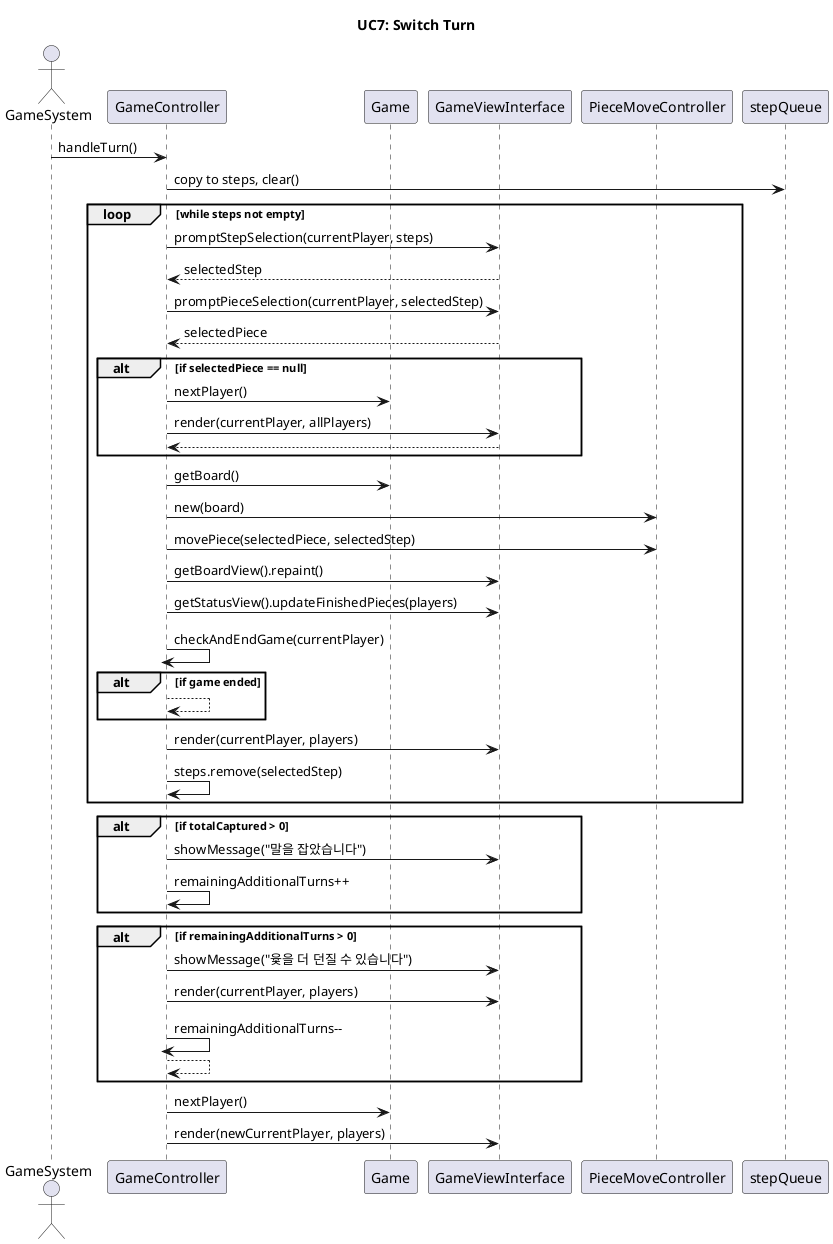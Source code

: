 @startuml
title UC7: Switch Turn

actor GameSystem
participant GameController
participant Game
participant GameViewInterface as View
participant PieceMoveController
participant stepQueue

GameSystem -> GameController : handleTurn()

GameController -> stepQueue : copy to steps, clear()

loop while steps not empty
    GameController -> View : promptStepSelection(currentPlayer, steps)
    View --> GameController : selectedStep

    GameController -> View : promptPieceSelection(currentPlayer, selectedStep)
    View --> GameController : selectedPiece

    alt if selectedPiece == null
        GameController -> Game : nextPlayer()
        GameController -> View : render(currentPlayer, allPlayers)
        deactivate GameController
        return
    end

    GameController -> Game : getBoard()
    GameController -> PieceMoveController : new(board)
    GameController -> PieceMoveController : movePiece(selectedPiece, selectedStep)

    GameController -> View : getBoardView().repaint()
    GameController -> View : getStatusView().updateFinishedPieces(players)

    GameController -> GameController : checkAndEndGame(currentPlayer)
    alt if game ended
        deactivate GameController
        return
    end

    GameController -> View : render(currentPlayer, players)
    GameController -> GameController : steps.remove(selectedStep)
end

alt if totalCaptured > 0
    GameController -> View : showMessage("말을 잡았습니다")
    GameController -> GameController : remainingAdditionalTurns++
end

alt if remainingAdditionalTurns > 0
    GameController -> View : showMessage("윷을 더 던질 수 있습니다")
    GameController -> View : render(currentPlayer, players)
    GameController -> GameController : remainingAdditionalTurns--
    deactivate GameController
    return
end

GameController -> Game : nextPlayer()
GameController -> View : render(newCurrentPlayer, players)
deactivate GameController

@enduml

